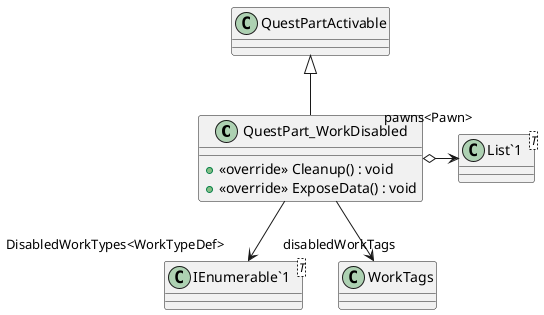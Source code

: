 @startuml
class QuestPart_WorkDisabled {
    + <<override>> Cleanup() : void
    + <<override>> ExposeData() : void
}
class "List`1"<T> {
}
class "IEnumerable`1"<T> {
}
QuestPartActivable <|-- QuestPart_WorkDisabled
QuestPart_WorkDisabled o-> "pawns<Pawn>" "List`1"
QuestPart_WorkDisabled --> "disabledWorkTags" WorkTags
QuestPart_WorkDisabled --> "DisabledWorkTypes<WorkTypeDef>" "IEnumerable`1"
@enduml
